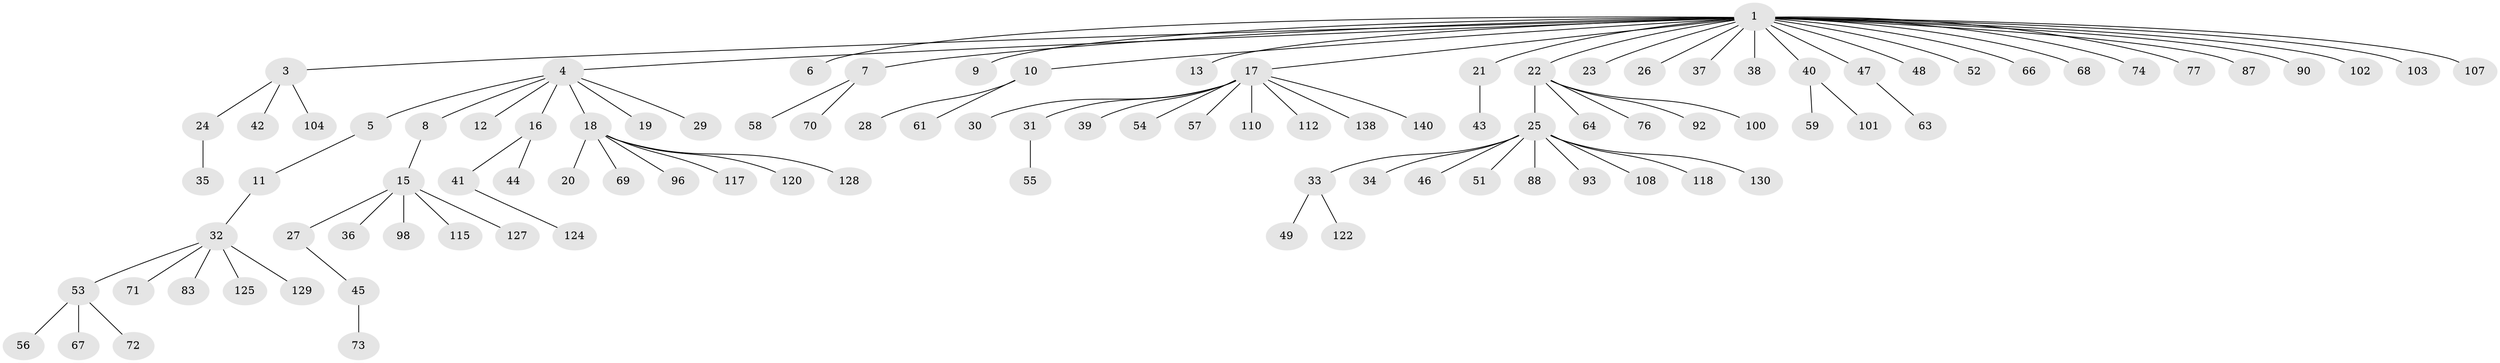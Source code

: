// original degree distribution, {25: 0.006993006993006993, 4: 0.02097902097902098, 7: 0.013986013986013986, 9: 0.006993006993006993, 2: 0.1888111888111888, 1: 0.6363636363636364, 3: 0.08391608391608392, 6: 0.02097902097902098, 10: 0.013986013986013986, 5: 0.006993006993006993}
// Generated by graph-tools (version 1.1) at 2025/18/03/04/25 18:18:14]
// undirected, 100 vertices, 99 edges
graph export_dot {
graph [start="1"]
  node [color=gray90,style=filled];
  1 [super="+2"];
  3 [super="+60+80+78+14"];
  4 [super="+114"];
  5;
  6;
  7;
  8;
  9;
  10;
  11;
  12;
  13;
  15;
  16;
  17;
  18;
  19 [super="+89"];
  20 [super="+136"];
  21;
  22;
  23;
  24 [super="+105+133+132"];
  25;
  26;
  27;
  28;
  29 [super="+65"];
  30;
  31;
  32;
  33;
  34 [super="+62+137+82"];
  35;
  36;
  37;
  38;
  39;
  40;
  41;
  42;
  43;
  44;
  45;
  46;
  47;
  48 [super="+109+121"];
  49;
  51;
  52;
  53;
  54;
  55;
  56 [super="+84"];
  57 [super="+119+106"];
  58;
  59 [super="+95+75"];
  61;
  63;
  64 [super="+99"];
  66;
  67 [super="+85"];
  68;
  69;
  70;
  71;
  72 [super="+86+142"];
  73 [super="+91+116"];
  74 [super="+79+81"];
  76 [super="+123"];
  77;
  83;
  87 [super="+113"];
  88;
  90;
  92;
  93;
  96;
  98;
  100;
  101;
  102;
  103;
  104 [super="+135"];
  107;
  108;
  110;
  112;
  115;
  117;
  118;
  120;
  122;
  124;
  125;
  127;
  128 [super="+143"];
  129;
  130;
  138;
  140;
  1 -- 3;
  1 -- 4;
  1 -- 6;
  1 -- 7;
  1 -- 9;
  1 -- 10;
  1 -- 13;
  1 -- 17;
  1 -- 21;
  1 -- 22;
  1 -- 23;
  1 -- 26;
  1 -- 40;
  1 -- 47;
  1 -- 48;
  1 -- 52;
  1 -- 68;
  1 -- 74;
  1 -- 77;
  1 -- 87;
  1 -- 90;
  1 -- 102;
  1 -- 103;
  1 -- 107;
  1 -- 66;
  1 -- 37;
  1 -- 38;
  3 -- 24;
  3 -- 42;
  3 -- 104;
  4 -- 5;
  4 -- 8;
  4 -- 12;
  4 -- 16;
  4 -- 18;
  4 -- 19;
  4 -- 29;
  5 -- 11;
  7 -- 58;
  7 -- 70;
  8 -- 15;
  10 -- 28;
  10 -- 61;
  11 -- 32;
  15 -- 27;
  15 -- 36;
  15 -- 98;
  15 -- 115;
  15 -- 127;
  16 -- 41;
  16 -- 44;
  17 -- 30;
  17 -- 31;
  17 -- 39;
  17 -- 54;
  17 -- 57;
  17 -- 110;
  17 -- 112;
  17 -- 138;
  17 -- 140;
  18 -- 20;
  18 -- 69;
  18 -- 96;
  18 -- 117;
  18 -- 120;
  18 -- 128;
  21 -- 43;
  22 -- 25;
  22 -- 64;
  22 -- 76;
  22 -- 92;
  22 -- 100;
  24 -- 35;
  25 -- 33;
  25 -- 34;
  25 -- 46;
  25 -- 51;
  25 -- 88;
  25 -- 93;
  25 -- 108;
  25 -- 118;
  25 -- 130;
  27 -- 45;
  31 -- 55;
  32 -- 53;
  32 -- 71;
  32 -- 83;
  32 -- 125;
  32 -- 129;
  33 -- 49;
  33 -- 122;
  40 -- 59;
  40 -- 101;
  41 -- 124;
  45 -- 73;
  47 -- 63;
  53 -- 56;
  53 -- 67;
  53 -- 72;
}
